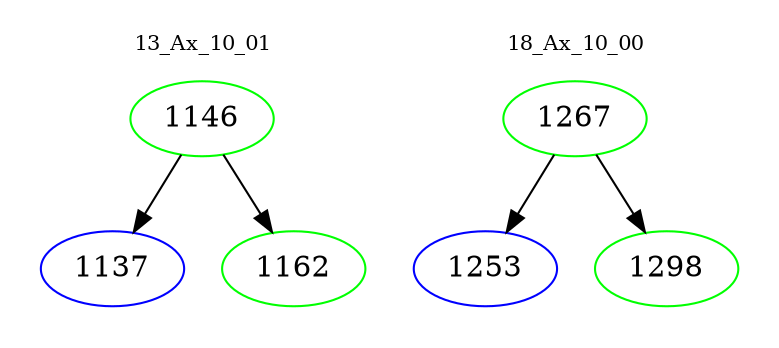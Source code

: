 digraph{
subgraph cluster_0 {
color = white
label = "13_Ax_10_01";
fontsize=10;
T0_1146 [label="1146", color="green"]
T0_1146 -> T0_1137 [color="black"]
T0_1137 [label="1137", color="blue"]
T0_1146 -> T0_1162 [color="black"]
T0_1162 [label="1162", color="green"]
}
subgraph cluster_1 {
color = white
label = "18_Ax_10_00";
fontsize=10;
T1_1267 [label="1267", color="green"]
T1_1267 -> T1_1253 [color="black"]
T1_1253 [label="1253", color="blue"]
T1_1267 -> T1_1298 [color="black"]
T1_1298 [label="1298", color="green"]
}
}
